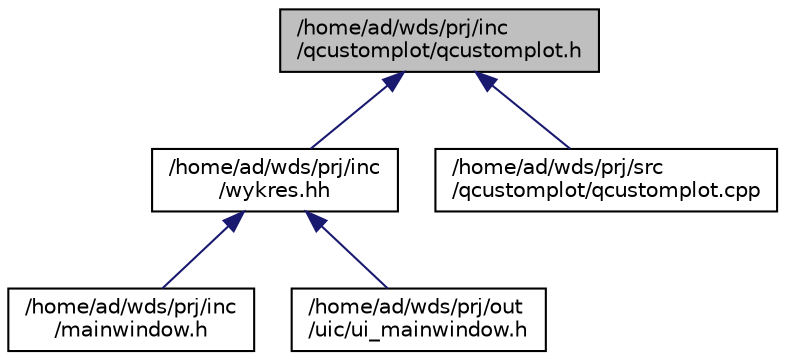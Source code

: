 digraph "/home/ad/wds/prj/inc/qcustomplot/qcustomplot.h"
{
  edge [fontname="Helvetica",fontsize="10",labelfontname="Helvetica",labelfontsize="10"];
  node [fontname="Helvetica",fontsize="10",shape=record];
  Node1 [label="/home/ad/wds/prj/inc\l/qcustomplot/qcustomplot.h",height=0.2,width=0.4,color="black", fillcolor="grey75", style="filled", fontcolor="black"];
  Node1 -> Node2 [dir="back",color="midnightblue",fontsize="10",style="solid",fontname="Helvetica"];
  Node2 [label="/home/ad/wds/prj/inc\l/wykres.hh",height=0.2,width=0.4,color="black", fillcolor="white", style="filled",URL="$wykres_8hh_source.html"];
  Node2 -> Node3 [dir="back",color="midnightblue",fontsize="10",style="solid",fontname="Helvetica"];
  Node3 [label="/home/ad/wds/prj/inc\l/mainwindow.h",height=0.2,width=0.4,color="black", fillcolor="white", style="filled",URL="$mainwindow_8h_source.html"];
  Node2 -> Node4 [dir="back",color="midnightblue",fontsize="10",style="solid",fontname="Helvetica"];
  Node4 [label="/home/ad/wds/prj/out\l/uic/ui_mainwindow.h",height=0.2,width=0.4,color="black", fillcolor="white", style="filled",URL="$ui__mainwindow_8h_source.html"];
  Node1 -> Node5 [dir="back",color="midnightblue",fontsize="10",style="solid",fontname="Helvetica"];
  Node5 [label="/home/ad/wds/prj/src\l/qcustomplot/qcustomplot.cpp",height=0.2,width=0.4,color="black", fillcolor="white", style="filled",URL="$qcustomplot_8cpp.html"];
}
